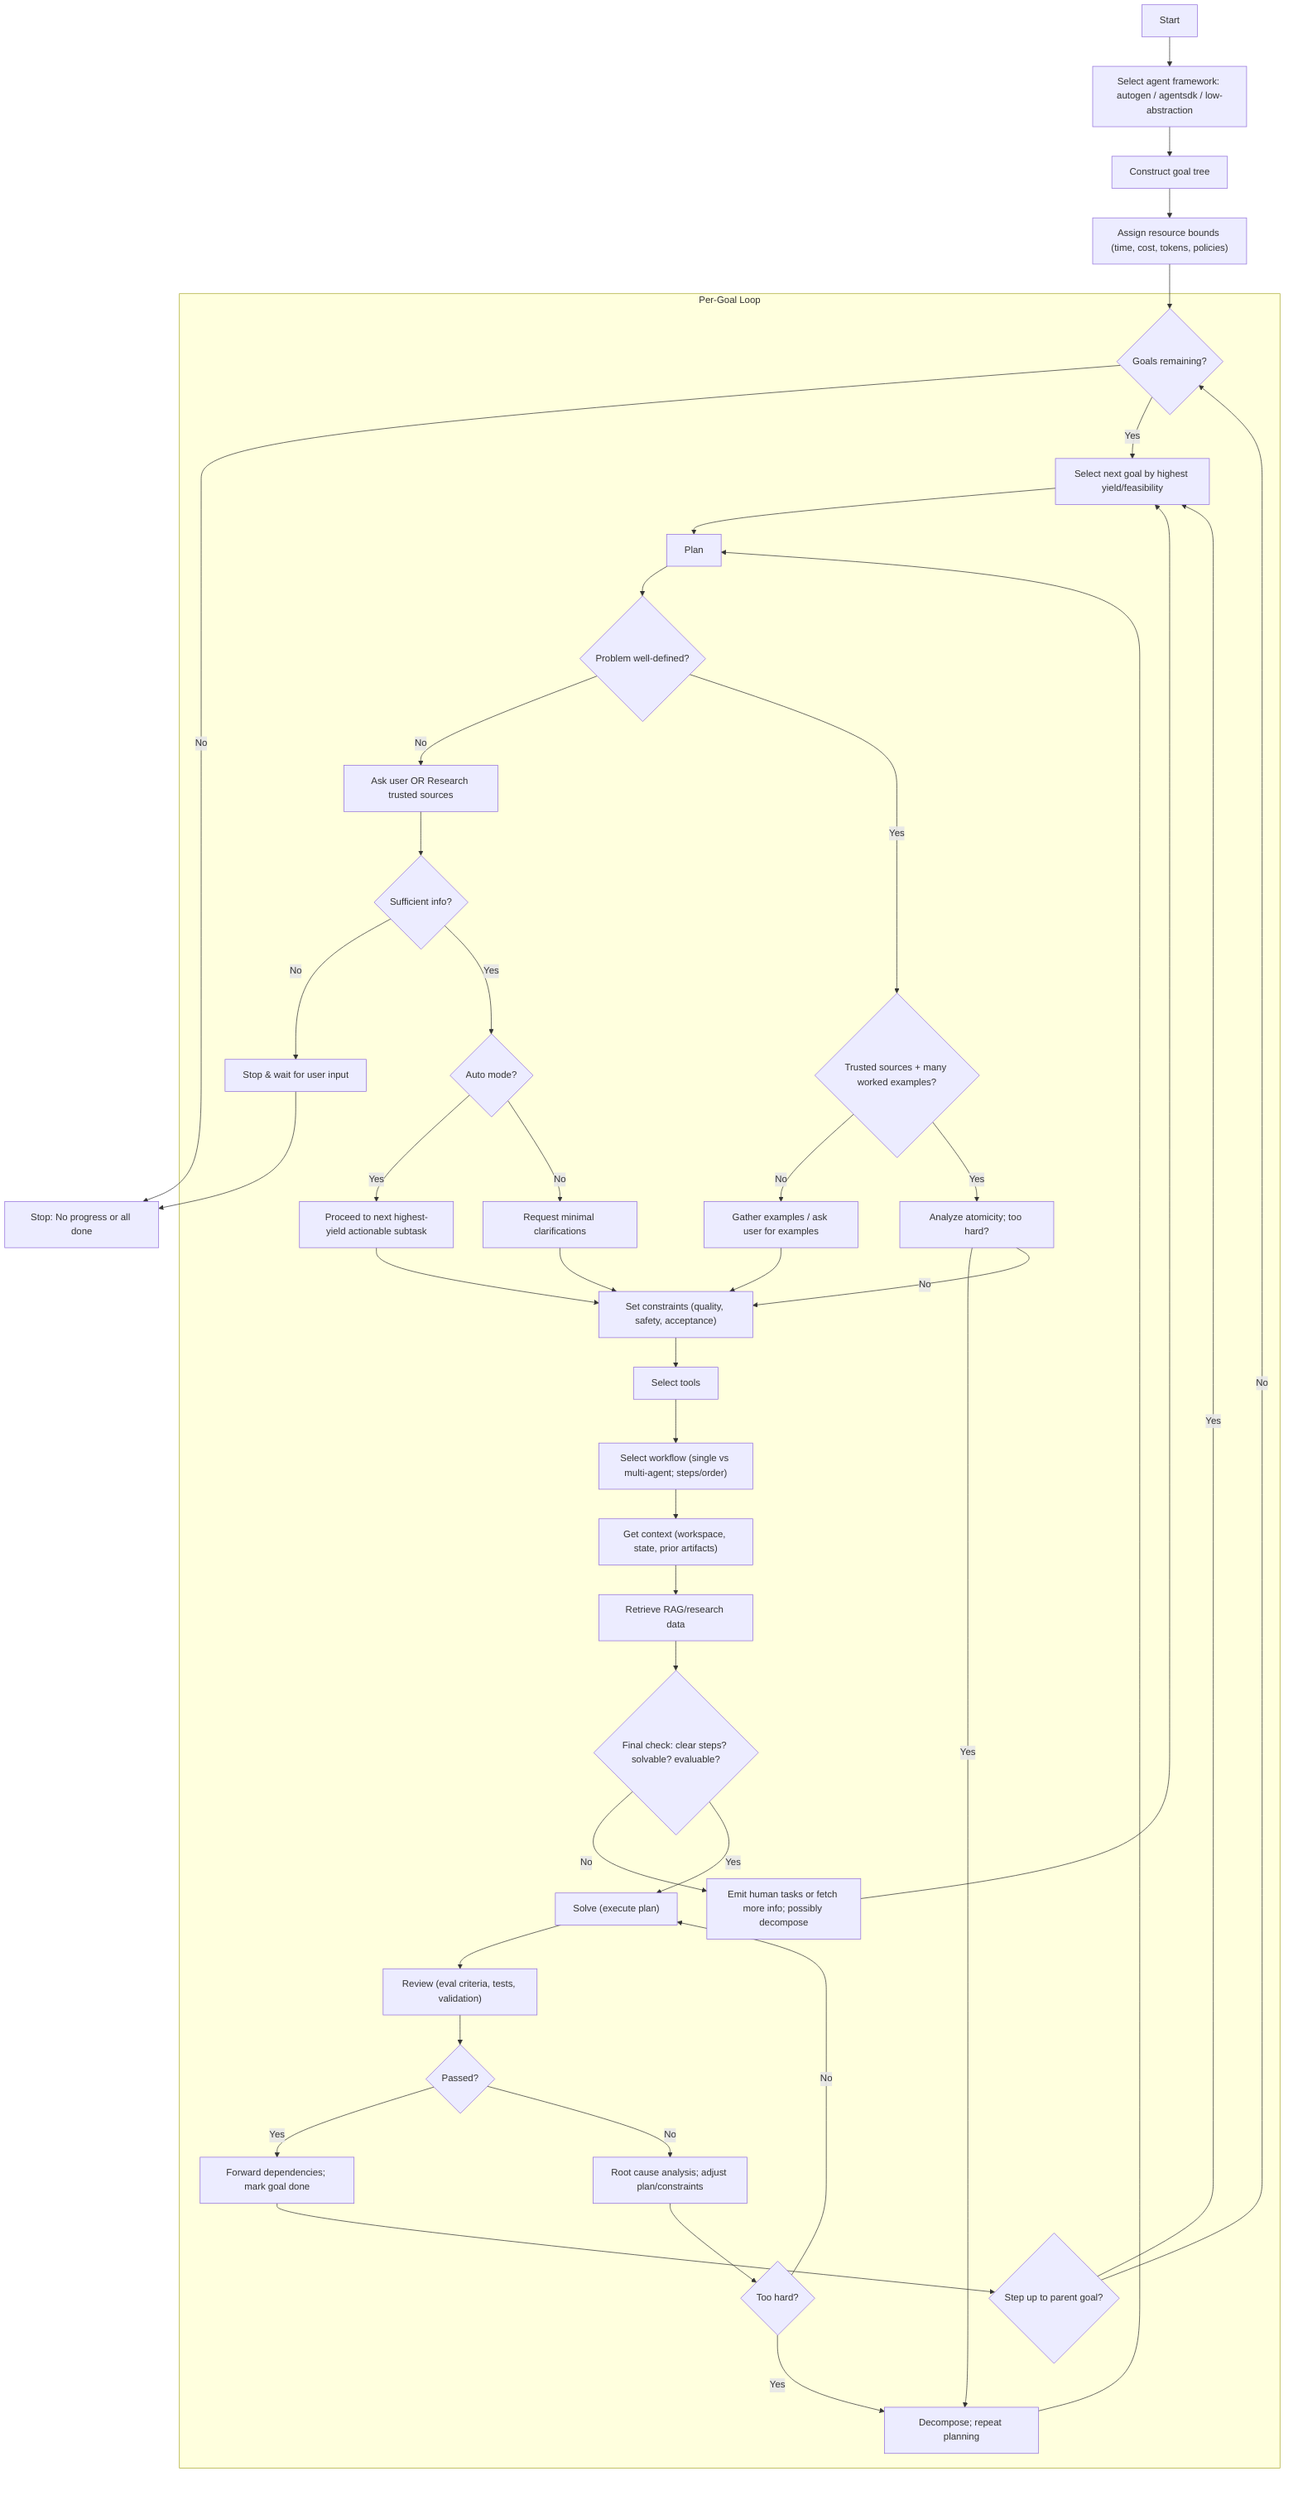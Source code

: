 flowchart TD
  A["Start"] --> B["Select agent framework: autogen / agentsdk / low-abstraction"]
  B --> C["Construct goal tree"]
  C --> D["Assign resource bounds (time, cost, tokens, policies)"]
  D --> E{"Goals remaining?"}
  E -- No --> Z["Stop: No progress or all done"]
  E -- Yes --> F["Select next goal by highest yield/feasibility"]

  subgraph GoalLoop["Per-Goal Loop"]
    F --> G["Plan"]
    G --> H{"Problem well-defined?"}
    H -- No --> I["Ask user OR Research trusted sources"]
    I --> J{"Sufficient info?"}
    J -- No --> K["Stop & wait for user input"]
    J -- Yes --> L{"Auto mode?"}
    L -- Yes --> M["Proceed to next highest-yield actionable subtask"]
    L -- No --> N["Request minimal clarifications"]
    H -- Yes --> O{"Trusted sources + many worked examples?"}
    O -- No --> P["Gather examples / ask user for examples"]
    O -- Yes --> Q["Analyze atomicity; too hard?"]
    Q -- Yes --> R["Decompose; repeat planning"]
    Q -- No --> S["Set constraints (quality, safety, acceptance)"]
    S --> T["Select tools"]
    T --> U["Select workflow (single vs multi-agent; steps/order)"]
    U --> V["Get context (workspace, state, prior artifacts)"]
    V --> W["Retrieve RAG/research data"]
    W --> X{"Final check: clear steps? solvable? evaluable?"}
    X -- No --> Y["Emit human tasks or fetch more info; possibly decompose"]
    X -- Yes --> AA["Solve (execute plan)"]
    AA --> AB["Review (eval criteria, tests, validation)"]
    AB --> AC{"Passed?"}
    AC -- Yes --> AD["Forward dependencies; mark goal done"]
    AC -- No --> AE["Root cause analysis; adjust plan/constraints"]
    AE --> AF{"Too hard?"}
    AF -- Yes --> R
    AF -- No --> AA
    R --> G
    AD --> AG{"Step up to parent goal?"}
    AG -- Yes --> F
    AG -- No --> E
  end

  M --> S
  N --> S
  P --> S
  Y --> F
  K --> Z